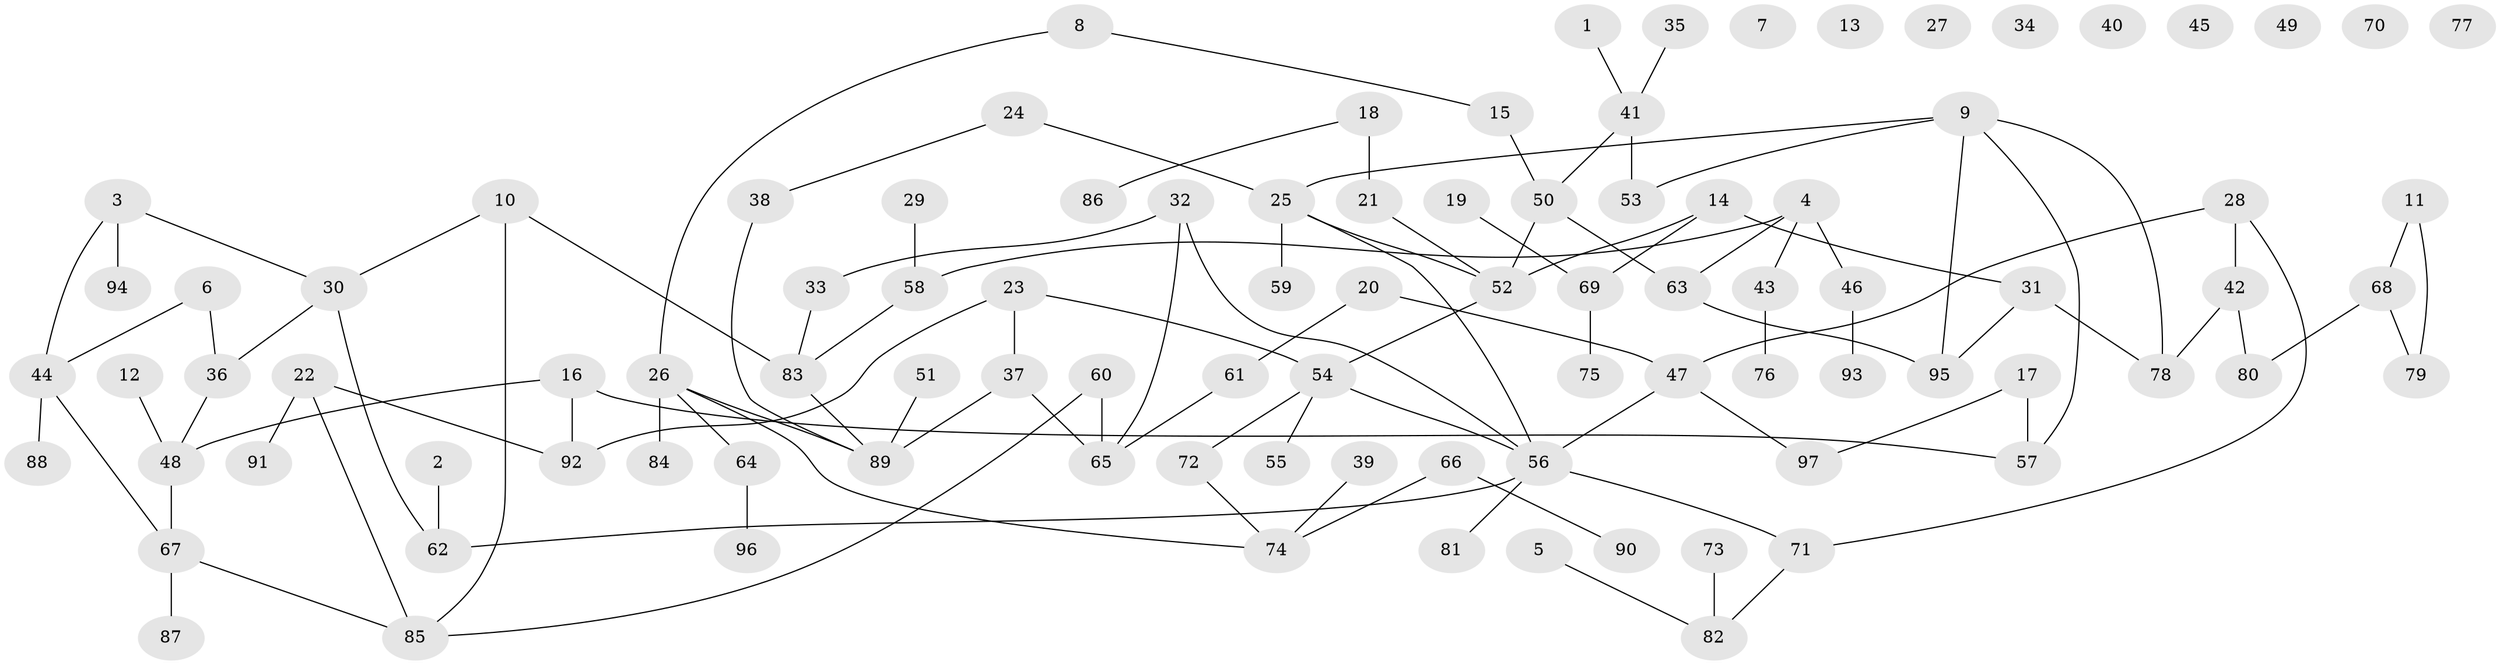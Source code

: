 // coarse degree distribution, {0: 0.1875, 4: 0.22916666666666666, 1: 0.25, 2: 0.1875, 5: 0.0625, 7: 0.020833333333333332, 3: 0.041666666666666664, 6: 0.020833333333333332}
// Generated by graph-tools (version 1.1) at 2025/42/03/04/25 21:42:34]
// undirected, 97 vertices, 111 edges
graph export_dot {
graph [start="1"]
  node [color=gray90,style=filled];
  1;
  2;
  3;
  4;
  5;
  6;
  7;
  8;
  9;
  10;
  11;
  12;
  13;
  14;
  15;
  16;
  17;
  18;
  19;
  20;
  21;
  22;
  23;
  24;
  25;
  26;
  27;
  28;
  29;
  30;
  31;
  32;
  33;
  34;
  35;
  36;
  37;
  38;
  39;
  40;
  41;
  42;
  43;
  44;
  45;
  46;
  47;
  48;
  49;
  50;
  51;
  52;
  53;
  54;
  55;
  56;
  57;
  58;
  59;
  60;
  61;
  62;
  63;
  64;
  65;
  66;
  67;
  68;
  69;
  70;
  71;
  72;
  73;
  74;
  75;
  76;
  77;
  78;
  79;
  80;
  81;
  82;
  83;
  84;
  85;
  86;
  87;
  88;
  89;
  90;
  91;
  92;
  93;
  94;
  95;
  96;
  97;
  1 -- 41;
  2 -- 62;
  3 -- 30;
  3 -- 44;
  3 -- 94;
  4 -- 43;
  4 -- 46;
  4 -- 58;
  4 -- 63;
  5 -- 82;
  6 -- 36;
  6 -- 44;
  8 -- 15;
  8 -- 26;
  9 -- 25;
  9 -- 53;
  9 -- 57;
  9 -- 78;
  9 -- 95;
  10 -- 30;
  10 -- 83;
  10 -- 85;
  11 -- 68;
  11 -- 79;
  12 -- 48;
  14 -- 31;
  14 -- 52;
  14 -- 69;
  15 -- 50;
  16 -- 48;
  16 -- 57;
  16 -- 92;
  17 -- 57;
  17 -- 97;
  18 -- 21;
  18 -- 86;
  19 -- 69;
  20 -- 47;
  20 -- 61;
  21 -- 52;
  22 -- 85;
  22 -- 91;
  22 -- 92;
  23 -- 37;
  23 -- 54;
  23 -- 92;
  24 -- 25;
  24 -- 38;
  25 -- 52;
  25 -- 56;
  25 -- 59;
  26 -- 64;
  26 -- 74;
  26 -- 84;
  26 -- 89;
  28 -- 42;
  28 -- 47;
  28 -- 71;
  29 -- 58;
  30 -- 36;
  30 -- 62;
  31 -- 78;
  31 -- 95;
  32 -- 33;
  32 -- 56;
  32 -- 65;
  33 -- 83;
  35 -- 41;
  36 -- 48;
  37 -- 65;
  37 -- 89;
  38 -- 89;
  39 -- 74;
  41 -- 50;
  41 -- 53;
  42 -- 78;
  42 -- 80;
  43 -- 76;
  44 -- 67;
  44 -- 88;
  46 -- 93;
  47 -- 56;
  47 -- 97;
  48 -- 67;
  50 -- 52;
  50 -- 63;
  51 -- 89;
  52 -- 54;
  54 -- 55;
  54 -- 56;
  54 -- 72;
  56 -- 62;
  56 -- 71;
  56 -- 81;
  58 -- 83;
  60 -- 65;
  60 -- 85;
  61 -- 65;
  63 -- 95;
  64 -- 96;
  66 -- 74;
  66 -- 90;
  67 -- 85;
  67 -- 87;
  68 -- 79;
  68 -- 80;
  69 -- 75;
  71 -- 82;
  72 -- 74;
  73 -- 82;
  83 -- 89;
}
